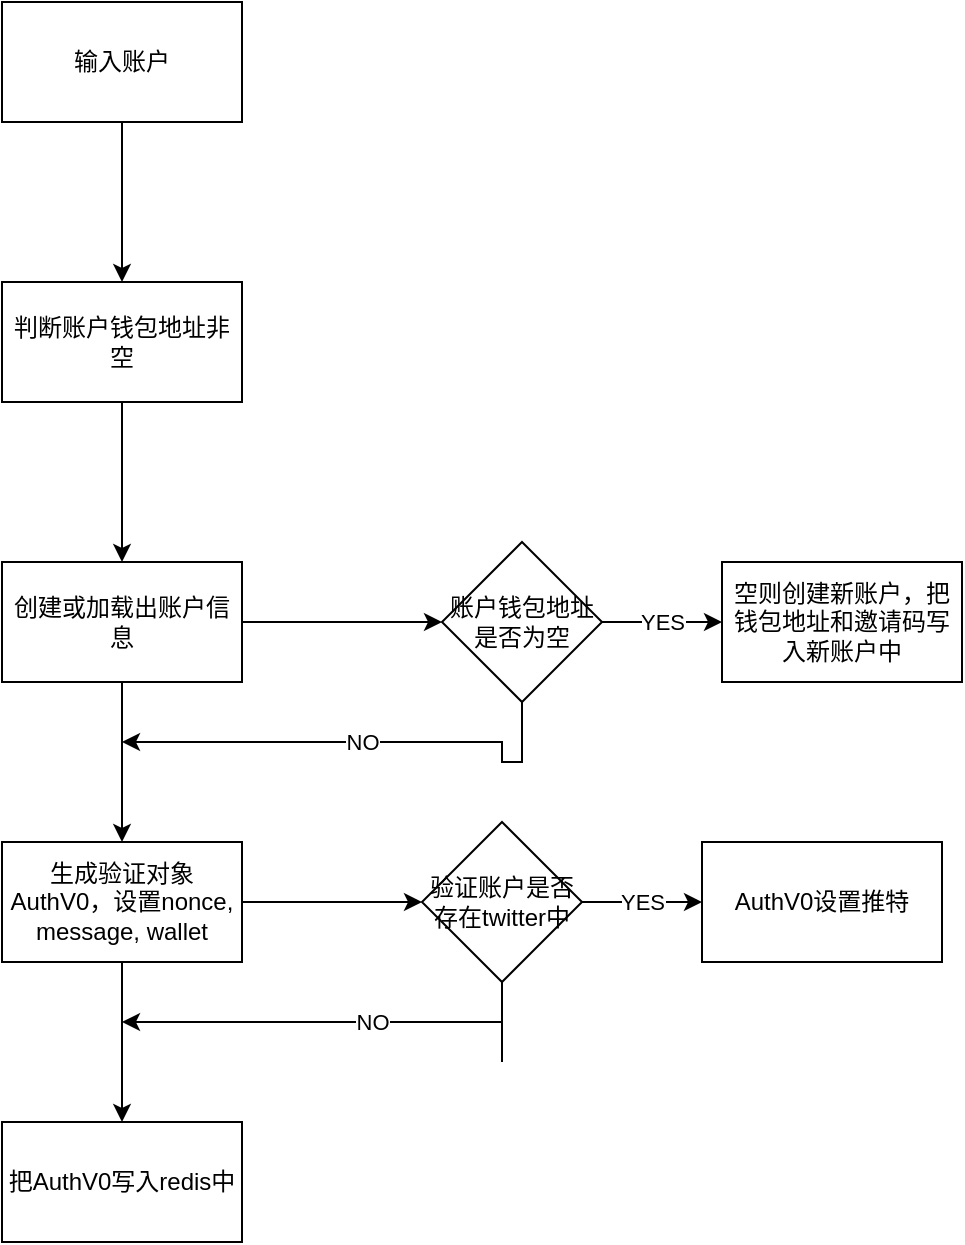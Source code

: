 <mxfile version="21.2.1" type="github">
  <diagram name="第 1 页" id="OPeyxRAp1N4GRM86Xaxi">
    <mxGraphModel dx="794" dy="1607" grid="1" gridSize="10" guides="1" tooltips="1" connect="1" arrows="1" fold="1" page="1" pageScale="1" pageWidth="827" pageHeight="1169" math="0" shadow="0">
      <root>
        <mxCell id="0" />
        <mxCell id="1" parent="0" />
        <mxCell id="OP0g3b1n2njnNrjM4BgF-3" value="" style="edgeStyle=orthogonalEdgeStyle;rounded=0;orthogonalLoop=1;jettySize=auto;html=1;" edge="1" parent="1" source="OP0g3b1n2njnNrjM4BgF-1" target="OP0g3b1n2njnNrjM4BgF-2">
          <mxGeometry relative="1" as="geometry" />
        </mxCell>
        <mxCell id="OP0g3b1n2njnNrjM4BgF-1" value="输入账户" style="rounded=0;whiteSpace=wrap;html=1;" vertex="1" parent="1">
          <mxGeometry x="340" y="-350" width="120" height="60" as="geometry" />
        </mxCell>
        <mxCell id="OP0g3b1n2njnNrjM4BgF-5" value="" style="edgeStyle=orthogonalEdgeStyle;rounded=0;orthogonalLoop=1;jettySize=auto;html=1;" edge="1" parent="1" source="OP0g3b1n2njnNrjM4BgF-2" target="OP0g3b1n2njnNrjM4BgF-4">
          <mxGeometry relative="1" as="geometry" />
        </mxCell>
        <mxCell id="OP0g3b1n2njnNrjM4BgF-2" value="判断账户钱包地址非空" style="rounded=0;whiteSpace=wrap;html=1;" vertex="1" parent="1">
          <mxGeometry x="340" y="-210" width="120" height="60" as="geometry" />
        </mxCell>
        <mxCell id="OP0g3b1n2njnNrjM4BgF-7" value="" style="edgeStyle=orthogonalEdgeStyle;rounded=0;orthogonalLoop=1;jettySize=auto;html=1;" edge="1" parent="1" source="OP0g3b1n2njnNrjM4BgF-4" target="OP0g3b1n2njnNrjM4BgF-6">
          <mxGeometry relative="1" as="geometry" />
        </mxCell>
        <mxCell id="OP0g3b1n2njnNrjM4BgF-12" value="" style="edgeStyle=orthogonalEdgeStyle;rounded=0;orthogonalLoop=1;jettySize=auto;html=1;" edge="1" parent="1" source="OP0g3b1n2njnNrjM4BgF-4" target="OP0g3b1n2njnNrjM4BgF-11">
          <mxGeometry relative="1" as="geometry" />
        </mxCell>
        <mxCell id="OP0g3b1n2njnNrjM4BgF-4" value="创建或加载出账户信息" style="rounded=0;whiteSpace=wrap;html=1;" vertex="1" parent="1">
          <mxGeometry x="340" y="-70" width="120" height="60" as="geometry" />
        </mxCell>
        <mxCell id="OP0g3b1n2njnNrjM4BgF-10" value="YES" style="edgeStyle=orthogonalEdgeStyle;rounded=0;orthogonalLoop=1;jettySize=auto;html=1;" edge="1" parent="1" source="OP0g3b1n2njnNrjM4BgF-6" target="OP0g3b1n2njnNrjM4BgF-8">
          <mxGeometry relative="1" as="geometry">
            <Array as="points">
              <mxPoint x="660" y="-40" />
              <mxPoint x="660" y="-40" />
            </Array>
          </mxGeometry>
        </mxCell>
        <mxCell id="OP0g3b1n2njnNrjM4BgF-22" value="NO" style="edgeStyle=orthogonalEdgeStyle;rounded=0;orthogonalLoop=1;jettySize=auto;html=1;" edge="1" parent="1" source="OP0g3b1n2njnNrjM4BgF-6">
          <mxGeometry relative="1" as="geometry">
            <mxPoint x="400" y="20" as="targetPoint" />
            <Array as="points">
              <mxPoint x="600" y="30" />
              <mxPoint x="590" y="30" />
            </Array>
          </mxGeometry>
        </mxCell>
        <mxCell id="OP0g3b1n2njnNrjM4BgF-6" value="账户钱包地址是否为空" style="rhombus;whiteSpace=wrap;html=1;rounded=0;" vertex="1" parent="1">
          <mxGeometry x="560" y="-80" width="80" height="80" as="geometry" />
        </mxCell>
        <mxCell id="OP0g3b1n2njnNrjM4BgF-8" value="空则创建新账户，把钱包地址和邀请码写入新账户中" style="rounded=0;whiteSpace=wrap;html=1;" vertex="1" parent="1">
          <mxGeometry x="700" y="-70" width="120" height="60" as="geometry" />
        </mxCell>
        <mxCell id="OP0g3b1n2njnNrjM4BgF-16" value="" style="edgeStyle=orthogonalEdgeStyle;rounded=0;orthogonalLoop=1;jettySize=auto;html=1;" edge="1" parent="1" source="OP0g3b1n2njnNrjM4BgF-11" target="OP0g3b1n2njnNrjM4BgF-15">
          <mxGeometry relative="1" as="geometry">
            <Array as="points">
              <mxPoint x="400" y="100" />
            </Array>
          </mxGeometry>
        </mxCell>
        <mxCell id="OP0g3b1n2njnNrjM4BgF-21" value="" style="edgeStyle=orthogonalEdgeStyle;rounded=0;orthogonalLoop=1;jettySize=auto;html=1;" edge="1" parent="1" source="OP0g3b1n2njnNrjM4BgF-11" target="OP0g3b1n2njnNrjM4BgF-20">
          <mxGeometry relative="1" as="geometry" />
        </mxCell>
        <mxCell id="OP0g3b1n2njnNrjM4BgF-11" value="生成验证对象AuthV0，设置nonce, message, wallet" style="rounded=0;whiteSpace=wrap;html=1;" vertex="1" parent="1">
          <mxGeometry x="340" y="70" width="120" height="60" as="geometry" />
        </mxCell>
        <mxCell id="OP0g3b1n2njnNrjM4BgF-18" value="YES" style="edgeStyle=orthogonalEdgeStyle;rounded=0;orthogonalLoop=1;jettySize=auto;html=1;" edge="1" parent="1" source="OP0g3b1n2njnNrjM4BgF-15" target="OP0g3b1n2njnNrjM4BgF-17">
          <mxGeometry relative="1" as="geometry" />
        </mxCell>
        <mxCell id="OP0g3b1n2njnNrjM4BgF-29" value="NO" style="edgeStyle=orthogonalEdgeStyle;rounded=0;orthogonalLoop=1;jettySize=auto;html=1;" edge="1" parent="1" source="OP0g3b1n2njnNrjM4BgF-15">
          <mxGeometry relative="1" as="geometry">
            <mxPoint x="400" y="160" as="targetPoint" />
            <Array as="points">
              <mxPoint x="590" y="180" />
              <mxPoint x="590" y="180" />
            </Array>
          </mxGeometry>
        </mxCell>
        <mxCell id="OP0g3b1n2njnNrjM4BgF-15" value="验证账户是否存在twitter中" style="rhombus;whiteSpace=wrap;html=1;rounded=0;" vertex="1" parent="1">
          <mxGeometry x="550" y="60" width="80" height="80" as="geometry" />
        </mxCell>
        <mxCell id="OP0g3b1n2njnNrjM4BgF-17" value="AuthV0设置推特" style="whiteSpace=wrap;html=1;rounded=0;" vertex="1" parent="1">
          <mxGeometry x="690" y="70" width="120" height="60" as="geometry" />
        </mxCell>
        <mxCell id="OP0g3b1n2njnNrjM4BgF-20" value="把AuthV0写入redis中" style="whiteSpace=wrap;html=1;rounded=0;" vertex="1" parent="1">
          <mxGeometry x="340" y="210" width="120" height="60" as="geometry" />
        </mxCell>
      </root>
    </mxGraphModel>
  </diagram>
</mxfile>
